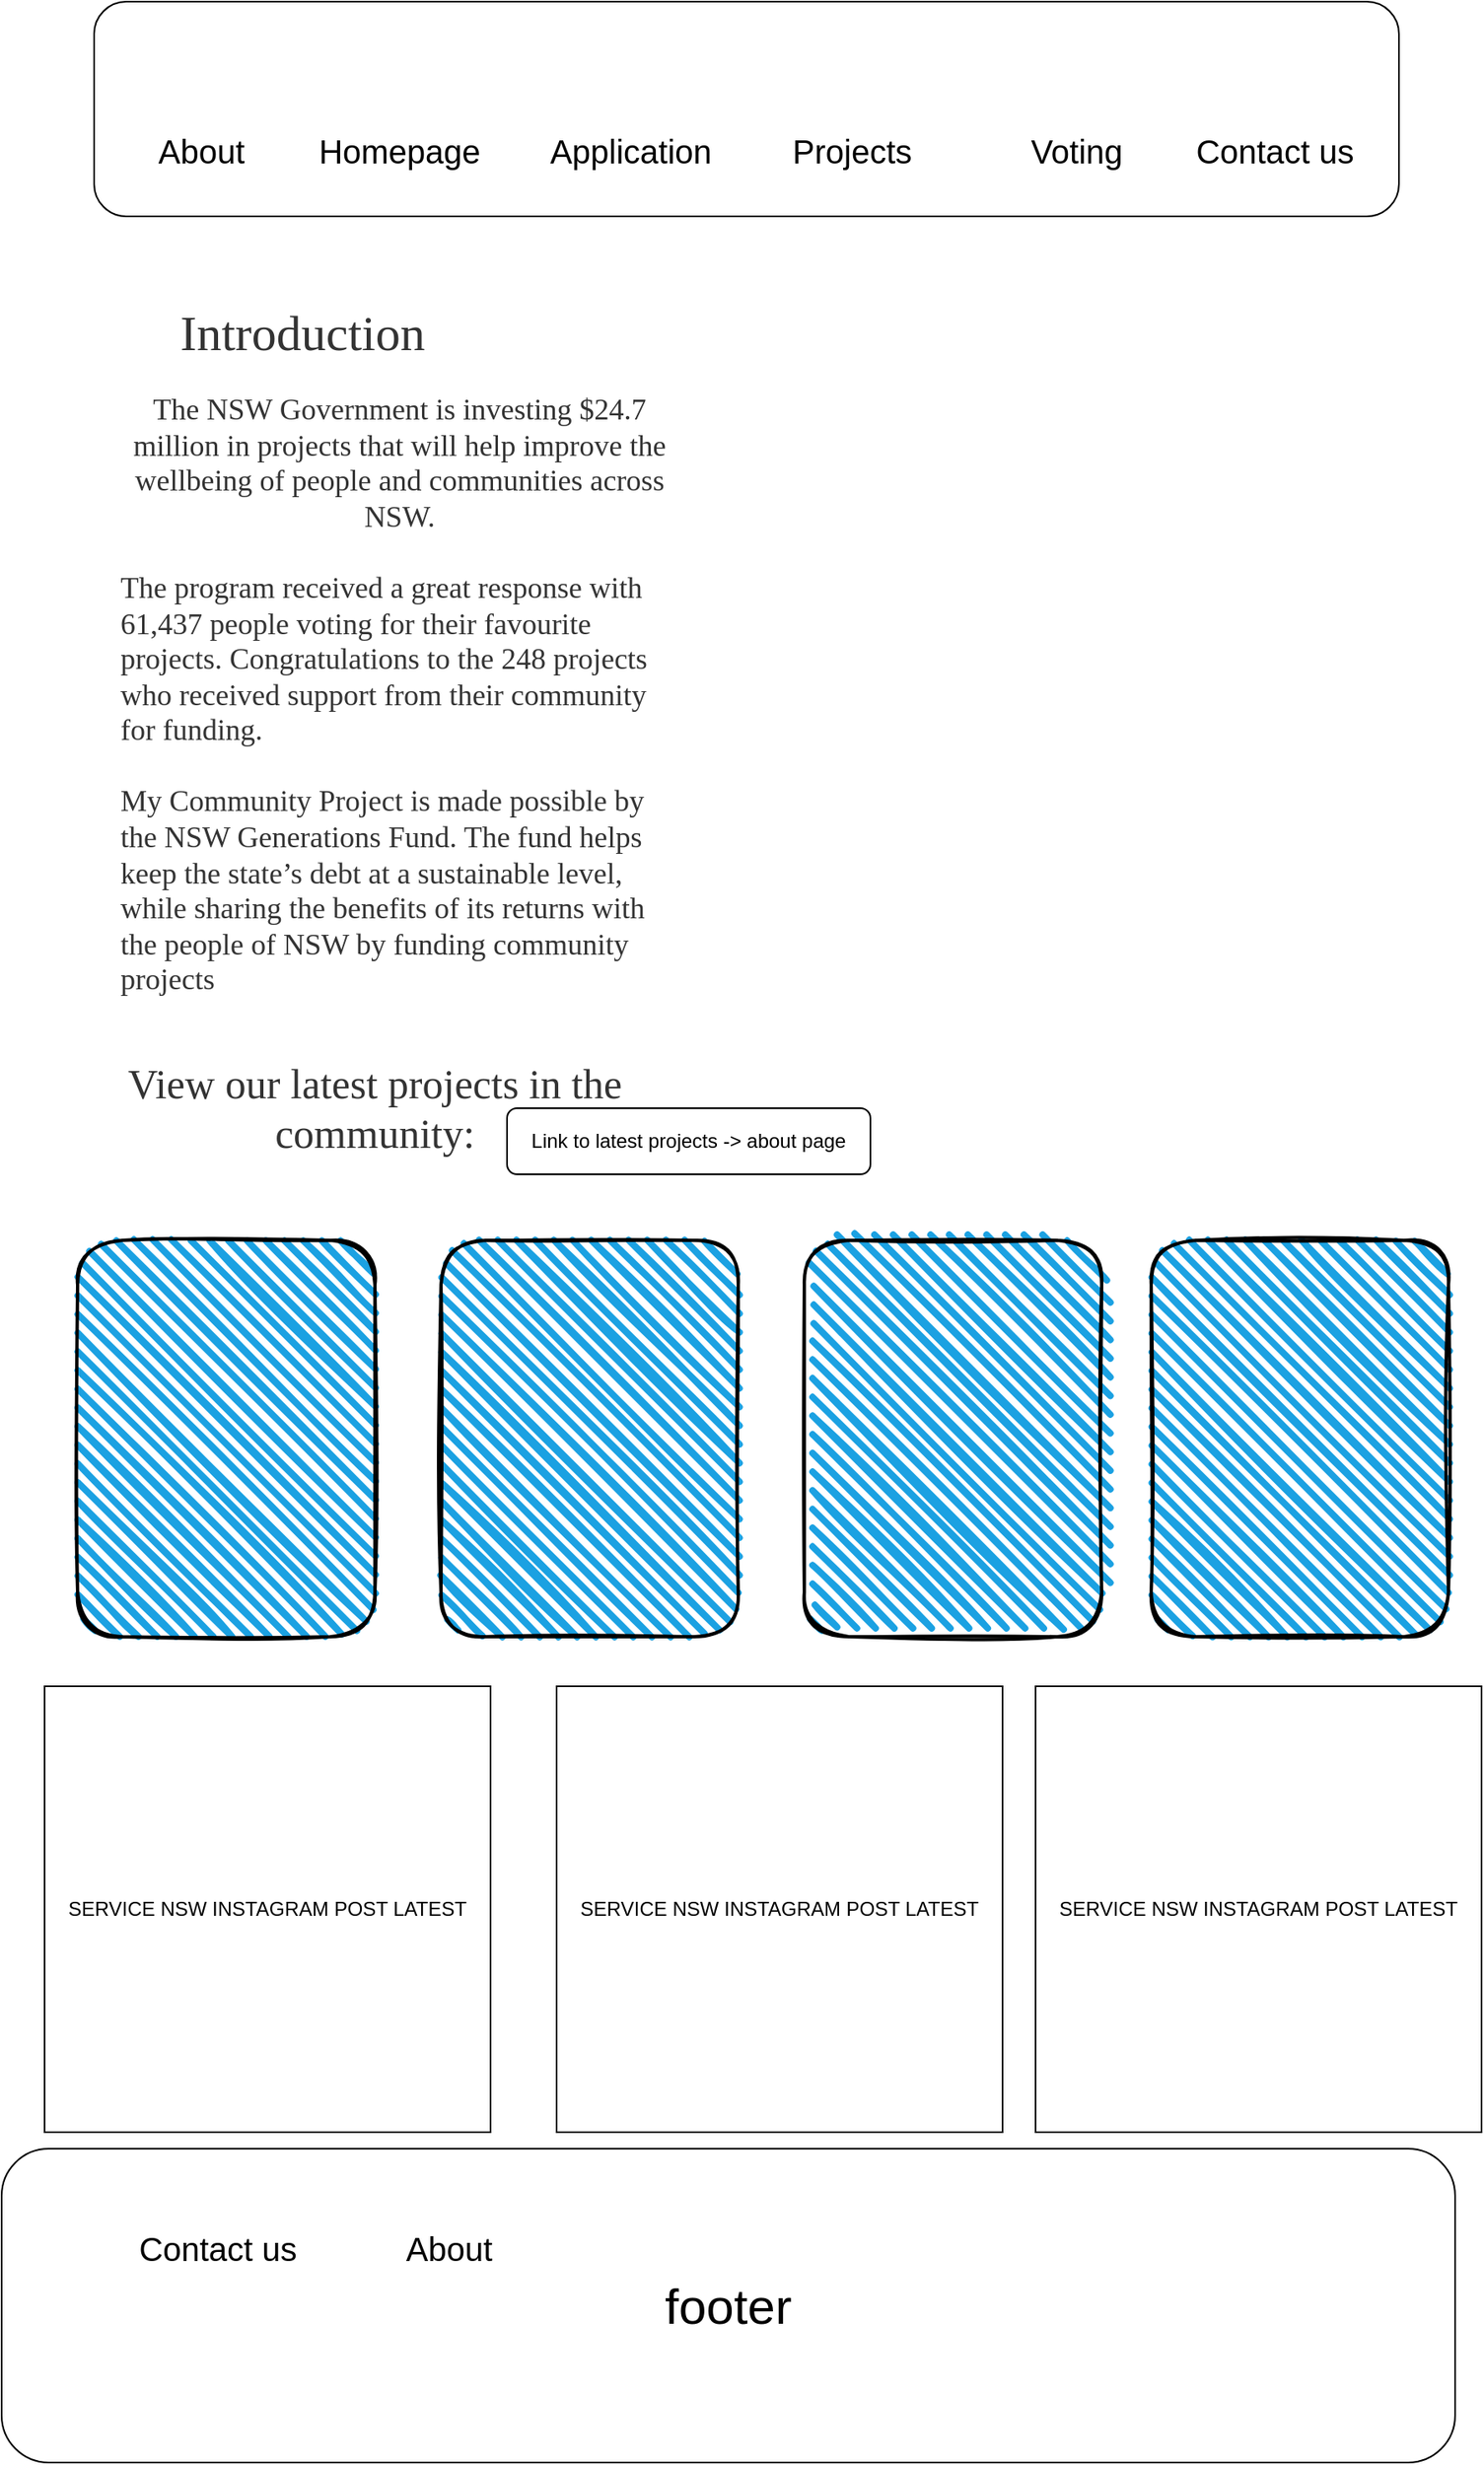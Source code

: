 <mxfile version="14.9.3" type="github" pages="5"><diagram id="1dUaDe0PEf2zZx4OmdAL" name="Homepage"><mxGraphModel dx="1711" dy="973" grid="1" gridSize="10" guides="1" tooltips="1" connect="1" arrows="1" fold="1" page="1" pageScale="1" pageWidth="827" pageHeight="1169" math="0" shadow="0"><root><mxCell id="e1TBsPv9pnRkq9R4arCn-0"/><mxCell id="e1TBsPv9pnRkq9R4arCn-1" parent="e1TBsPv9pnRkq9R4arCn-0"/><mxCell id="R2jMTtdc8J7K1zSxqaLJ-1" value="" style="rounded=1;whiteSpace=wrap;html=1;" vertex="1" parent="e1TBsPv9pnRkq9R4arCn-1"><mxGeometry x="30" y="20" width="790" height="130" as="geometry"/></mxCell><mxCell id="R2jMTtdc8J7K1zSxqaLJ-3" value="&lt;font style=&quot;font-size: 20px&quot;&gt;About&lt;/font&gt;" style="text;html=1;strokeColor=none;fillColor=none;align=center;verticalAlign=middle;whiteSpace=wrap;rounded=0;" vertex="1" parent="e1TBsPv9pnRkq9R4arCn-1"><mxGeometry x="20" y="90" width="150" height="40" as="geometry"/></mxCell><mxCell id="R2jMTtdc8J7K1zSxqaLJ-6" value="&lt;font style=&quot;font-size: 20px&quot;&gt;Homepage&lt;/font&gt;" style="text;html=1;strokeColor=none;fillColor=none;align=center;verticalAlign=middle;whiteSpace=wrap;rounded=0;" vertex="1" parent="e1TBsPv9pnRkq9R4arCn-1"><mxGeometry x="140" y="90" width="150" height="40" as="geometry"/></mxCell><mxCell id="R2jMTtdc8J7K1zSxqaLJ-8" value="&lt;font style=&quot;font-size: 20px&quot;&gt;Application&lt;/font&gt;" style="text;html=1;strokeColor=none;fillColor=none;align=center;verticalAlign=middle;whiteSpace=wrap;rounded=0;" vertex="1" parent="e1TBsPv9pnRkq9R4arCn-1"><mxGeometry x="280" y="90" width="150" height="40" as="geometry"/></mxCell><mxCell id="R2jMTtdc8J7K1zSxqaLJ-9" value="&lt;span style=&quot;font-size: 20px&quot;&gt;Projects&lt;/span&gt;&lt;span style=&quot;font-size: 20px&quot;&gt;&lt;br&gt;&lt;/span&gt;" style="text;html=1;strokeColor=none;fillColor=none;align=center;verticalAlign=middle;whiteSpace=wrap;rounded=0;" vertex="1" parent="e1TBsPv9pnRkq9R4arCn-1"><mxGeometry x="414" y="90" width="150" height="40" as="geometry"/></mxCell><mxCell id="R2jMTtdc8J7K1zSxqaLJ-10" value="&lt;span style=&quot;font-size: 20px&quot;&gt;Voting&lt;/span&gt;&lt;span style=&quot;font-size: 20px&quot;&gt;&lt;br&gt;&lt;/span&gt;" style="text;html=1;strokeColor=none;fillColor=none;align=center;verticalAlign=middle;whiteSpace=wrap;rounded=0;" vertex="1" parent="e1TBsPv9pnRkq9R4arCn-1"><mxGeometry x="550" y="90" width="150" height="40" as="geometry"/></mxCell><mxCell id="R2jMTtdc8J7K1zSxqaLJ-11" value="&lt;span style=&quot;font-size: 20px&quot;&gt;Contact us&lt;/span&gt;&lt;span style=&quot;font-size: 20px&quot;&gt;&lt;br&gt;&lt;/span&gt;" style="text;html=1;strokeColor=none;fillColor=none;align=center;verticalAlign=middle;whiteSpace=wrap;rounded=0;" vertex="1" parent="e1TBsPv9pnRkq9R4arCn-1"><mxGeometry x="670" y="90" width="150" height="40" as="geometry"/></mxCell><mxCell id="R2jMTtdc8J7K1zSxqaLJ-13" value="&lt;span style=&quot;color: rgb(51 , 51 , 51) ; font-family: &amp;#34;source sans pro&amp;#34; ; font-size: 30px ; text-align: left ; background-color: rgba(255 , 255 , 255 , 0.7)&quot;&gt;Introduction&amp;nbsp;&lt;/span&gt;" style="text;html=1;strokeColor=none;fillColor=none;align=center;verticalAlign=middle;whiteSpace=wrap;rounded=0;sketch=0;" vertex="1" parent="e1TBsPv9pnRkq9R4arCn-1"><mxGeometry x="50" y="160" width="220" height="120" as="geometry"/></mxCell><mxCell id="R2jMTtdc8J7K1zSxqaLJ-16" value="&lt;span style=&quot;color: rgb(51 , 51 , 51) ; font-family: &amp;#34;source sans pro&amp;#34; ; font-size: 18px ; text-align: left ; background-color: rgba(255 , 255 , 255 , 0.7)&quot;&gt;The NSW Government is investing $24.7 million in projects that will help improve the wellbeing of people and communities across NSW.&lt;/span&gt;&lt;div style=&quot;box-sizing: border-box ; color: rgb(51 , 51 , 51) ; font-family: &amp;#34;source sans pro&amp;#34; ; font-size: 18px ; text-align: left ; background-color: rgba(255 , 255 , 255 , 0.7)&quot;&gt;&lt;br style=&quot;box-sizing: border-box&quot;&gt;&lt;/div&gt;&lt;div style=&quot;box-sizing: border-box ; color: rgb(51 , 51 , 51) ; font-family: &amp;#34;source sans pro&amp;#34; ; font-size: 18px ; text-align: left ; background-color: rgba(255 , 255 , 255 , 0.7)&quot;&gt;The program received a great response with 61,437 people voting for their favourite projects. Congratulations to the 248 projects who received support from their community for funding.&lt;/div&gt;&lt;div style=&quot;box-sizing: border-box ; color: rgb(51 , 51 , 51) ; font-family: &amp;#34;source sans pro&amp;#34; ; font-size: 18px ; text-align: left ; background-color: rgba(255 , 255 , 255 , 0.7)&quot;&gt;&lt;br style=&quot;box-sizing: border-box&quot;&gt;&lt;/div&gt;&lt;div style=&quot;box-sizing: border-box ; color: rgb(51 , 51 , 51) ; font-family: &amp;#34;source sans pro&amp;#34; ; font-size: 18px ; text-align: left ; background-color: rgba(255 , 255 , 255 , 0.7)&quot;&gt;My Community Project is made possible by the NSW Generations Fund. The fund helps keep the state’s debt at a sustainable level, while sharing the benefits of its returns with the people of NSW by funding community projects&lt;/div&gt;" style="text;html=1;strokeColor=none;fillColor=none;align=center;verticalAlign=middle;whiteSpace=wrap;rounded=0;sketch=0;" vertex="1" parent="e1TBsPv9pnRkq9R4arCn-1"><mxGeometry x="45" y="350" width="340" height="180" as="geometry"/></mxCell><mxCell id="R2jMTtdc8J7K1zSxqaLJ-17" value="&lt;span style=&quot;color: rgb(51 , 51 , 51) ; font-family: &amp;#34;source sans pro&amp;#34; ; font-size: 25px ; text-align: left ; background-color: rgba(255 , 255 , 255 , 0.7)&quot;&gt;View our latest projects in the community:&lt;/span&gt;" style="text;html=1;strokeColor=none;fillColor=none;align=center;verticalAlign=middle;whiteSpace=wrap;rounded=0;sketch=0;" vertex="1" parent="e1TBsPv9pnRkq9R4arCn-1"><mxGeometry x="45" y="650" width="310" height="80" as="geometry"/></mxCell><mxCell id="R2jMTtdc8J7K1zSxqaLJ-18" value="Link to latest projects -&amp;gt; about page" style="rounded=1;whiteSpace=wrap;html=1;sketch=0;strokeColor=#000000;fillColor=none;" vertex="1" parent="e1TBsPv9pnRkq9R4arCn-1"><mxGeometry x="280" y="690" width="220" height="40" as="geometry"/></mxCell><mxCell id="R2jMTtdc8J7K1zSxqaLJ-21" value="" style="rounded=1;whiteSpace=wrap;html=1;strokeWidth=2;fillWeight=4;hachureGap=8;hachureAngle=45;fillColor=#1ba1e2;sketch=1;" vertex="1" parent="e1TBsPv9pnRkq9R4arCn-1"><mxGeometry x="670" y="770" width="180" height="240" as="geometry"/></mxCell><mxCell id="R2jMTtdc8J7K1zSxqaLJ-24" value="" style="rounded=1;whiteSpace=wrap;html=1;strokeWidth=2;fillWeight=4;hachureGap=8;hachureAngle=45;fillColor=#1ba1e2;sketch=1;" vertex="1" parent="e1TBsPv9pnRkq9R4arCn-1"><mxGeometry x="460" y="770" width="180" height="240" as="geometry"/></mxCell><mxCell id="R2jMTtdc8J7K1zSxqaLJ-25" value="" style="rounded=1;whiteSpace=wrap;html=1;strokeWidth=2;fillWeight=4;hachureGap=8;hachureAngle=45;fillColor=#1ba1e2;sketch=1;" vertex="1" parent="e1TBsPv9pnRkq9R4arCn-1"><mxGeometry x="240" y="770" width="180" height="240" as="geometry"/></mxCell><mxCell id="R2jMTtdc8J7K1zSxqaLJ-26" value="" style="rounded=1;whiteSpace=wrap;html=1;strokeWidth=2;fillWeight=4;hachureGap=8;hachureAngle=45;fillColor=#1ba1e2;sketch=1;" vertex="1" parent="e1TBsPv9pnRkq9R4arCn-1"><mxGeometry x="20" y="770" width="180" height="240" as="geometry"/></mxCell><mxCell id="R2jMTtdc8J7K1zSxqaLJ-28" value="SERVICE NSW INSTAGRAM POST LATEST" style="whiteSpace=wrap;html=1;aspect=fixed;rounded=0;sketch=0;strokeColor=#000000;fillColor=none;" vertex="1" parent="e1TBsPv9pnRkq9R4arCn-1"><mxGeometry y="1040" width="270" height="270" as="geometry"/></mxCell><mxCell id="R2jMTtdc8J7K1zSxqaLJ-29" value="SERVICE NSW INSTAGRAM POST LATEST" style="whiteSpace=wrap;html=1;aspect=fixed;rounded=0;sketch=0;strokeColor=#000000;fillColor=none;" vertex="1" parent="e1TBsPv9pnRkq9R4arCn-1"><mxGeometry x="310" y="1040" width="270" height="270" as="geometry"/></mxCell><mxCell id="R2jMTtdc8J7K1zSxqaLJ-30" value="SERVICE NSW INSTAGRAM POST LATEST" style="whiteSpace=wrap;html=1;aspect=fixed;rounded=0;sketch=0;strokeColor=#000000;fillColor=none;" vertex="1" parent="e1TBsPv9pnRkq9R4arCn-1"><mxGeometry x="600" y="1040" width="270" height="270" as="geometry"/></mxCell><mxCell id="R2jMTtdc8J7K1zSxqaLJ-32" value="&lt;font style=&quot;font-size: 30px&quot;&gt;footer&lt;/font&gt;" style="rounded=1;whiteSpace=wrap;html=1;sketch=0;strokeColor=#000000;fillColor=none;" vertex="1" parent="e1TBsPv9pnRkq9R4arCn-1"><mxGeometry x="-26" y="1320" width="880" height="190" as="geometry"/></mxCell><mxCell id="R2jMTtdc8J7K1zSxqaLJ-34" value="&lt;span style=&quot;font-size: 20px&quot;&gt;Contact us&lt;/span&gt;&lt;span style=&quot;font-size: 20px&quot;&gt;&lt;br&gt;&lt;/span&gt;" style="text;html=1;strokeColor=none;fillColor=none;align=center;verticalAlign=middle;whiteSpace=wrap;rounded=0;" vertex="1" parent="e1TBsPv9pnRkq9R4arCn-1"><mxGeometry x="30" y="1360" width="150" height="40" as="geometry"/></mxCell><mxCell id="R2jMTtdc8J7K1zSxqaLJ-35" value="&lt;font style=&quot;font-size: 20px&quot;&gt;About&lt;/font&gt;" style="text;html=1;strokeColor=none;fillColor=none;align=center;verticalAlign=middle;whiteSpace=wrap;rounded=0;" vertex="1" parent="e1TBsPv9pnRkq9R4arCn-1"><mxGeometry x="170" y="1360" width="150" height="40" as="geometry"/></mxCell></root></mxGraphModel></diagram><diagram id="HeUTjfiTR-nEguOm8jV1" name="About page"><mxGraphModel dx="1711" dy="973" grid="1" gridSize="10" guides="1" tooltips="1" connect="1" arrows="1" fold="1" page="1" pageScale="1" pageWidth="827" pageHeight="1169" math="0" shadow="0"><root><mxCell id="bRB12P7HTw3pBg_YjWyN-0"/><mxCell id="bRB12P7HTw3pBg_YjWyN-1" parent="bRB12P7HTw3pBg_YjWyN-0"/><mxCell id="3qyMMtzeMZMsBBRcEobi-0" value="&lt;font style=&quot;font-size: 20px&quot;&gt;About&lt;/font&gt;" style="text;html=1;strokeColor=none;fillColor=none;align=center;verticalAlign=middle;whiteSpace=wrap;rounded=0;" vertex="1" parent="bRB12P7HTw3pBg_YjWyN-1"><mxGeometry x="19" y="130" width="150" height="40" as="geometry"/></mxCell><mxCell id="3qyMMtzeMZMsBBRcEobi-1" value="&lt;font style=&quot;font-size: 20px&quot;&gt;Homepage&lt;/font&gt;" style="text;html=1;strokeColor=none;fillColor=none;align=center;verticalAlign=middle;whiteSpace=wrap;rounded=0;" vertex="1" parent="bRB12P7HTw3pBg_YjWyN-1"><mxGeometry x="109" y="130" width="150" height="40" as="geometry"/></mxCell><mxCell id="3qyMMtzeMZMsBBRcEobi-2" value="&lt;font style=&quot;font-size: 20px&quot;&gt;Application&lt;/font&gt;" style="text;html=1;strokeColor=none;fillColor=none;align=center;verticalAlign=middle;whiteSpace=wrap;rounded=0;" vertex="1" parent="bRB12P7HTw3pBg_YjWyN-1"><mxGeometry x="249" y="130" width="150" height="40" as="geometry"/></mxCell><mxCell id="3qyMMtzeMZMsBBRcEobi-3" value="&lt;span style=&quot;font-size: 20px&quot;&gt;Projects&lt;/span&gt;&lt;span style=&quot;font-size: 20px&quot;&gt;&lt;br&gt;&lt;/span&gt;" style="text;html=1;strokeColor=none;fillColor=none;align=center;verticalAlign=middle;whiteSpace=wrap;rounded=0;" vertex="1" parent="bRB12P7HTw3pBg_YjWyN-1"><mxGeometry x="383" y="130" width="150" height="40" as="geometry"/></mxCell><mxCell id="3qyMMtzeMZMsBBRcEobi-4" value="&lt;span style=&quot;font-size: 20px&quot;&gt;Voting&lt;/span&gt;&lt;span style=&quot;font-size: 20px&quot;&gt;&lt;br&gt;&lt;/span&gt;" style="text;html=1;strokeColor=none;fillColor=none;align=center;verticalAlign=middle;whiteSpace=wrap;rounded=0;" vertex="1" parent="bRB12P7HTw3pBg_YjWyN-1"><mxGeometry x="519" y="130" width="150" height="40" as="geometry"/></mxCell><mxCell id="3qyMMtzeMZMsBBRcEobi-5" value="&lt;span style=&quot;font-size: 20px&quot;&gt;Contact us&lt;br&gt;&lt;/span&gt;" style="text;html=1;strokeColor=none;fillColor=none;align=center;verticalAlign=middle;whiteSpace=wrap;rounded=0;" vertex="1" parent="bRB12P7HTw3pBg_YjWyN-1"><mxGeometry x="646" y="130" width="150" height="40" as="geometry"/></mxCell><mxCell id="3qyMMtzeMZMsBBRcEobi-6" value="" style="rounded=1;whiteSpace=wrap;html=1;sketch=0;strokeColor=#000000;fillColor=none;" vertex="1" parent="bRB12P7HTw3pBg_YjWyN-1"><mxGeometry x="19" y="40" width="790" height="140" as="geometry"/></mxCell><mxCell id="3qyMMtzeMZMsBBRcEobi-8" value="" style="rounded=0;whiteSpace=wrap;html=1;sketch=0;strokeColor=#000000;fillColor=none;" vertex="1" parent="bRB12P7HTw3pBg_YjWyN-1"><mxGeometry x="30" y="190" width="480" height="210" as="geometry"/></mxCell><mxCell id="v_bGzU4HYpboSnX9ikc--1" value="&lt;span style=&quot;font-size: 30px&quot;&gt;About us&lt;br&gt;&lt;/span&gt;" style="text;html=1;strokeColor=none;fillColor=none;align=center;verticalAlign=middle;whiteSpace=wrap;rounded=0;sketch=0;" vertex="1" parent="bRB12P7HTw3pBg_YjWyN-1"><mxGeometry x="-40" y="180" width="310" height="80" as="geometry"/></mxCell><mxCell id="v_bGzU4HYpboSnX9ikc--2" value="&lt;span style=&quot;color: rgb(51 , 51 , 51) ; font-family: &amp;#34;source sans pro&amp;#34; ; font-size: 30px ; text-align: left ; background-color: rgba(255 , 255 , 255 , 0.7)&quot;&gt;Eligibility:&lt;/span&gt;" style="text;html=1;strokeColor=none;fillColor=none;align=center;verticalAlign=middle;whiteSpace=wrap;rounded=0;sketch=0;" vertex="1" parent="bRB12P7HTw3pBg_YjWyN-1"><mxGeometry x="30" y="390" width="170" height="100" as="geometry"/></mxCell><mxCell id="v_bGzU4HYpboSnX9ikc--3" value="&lt;meta charset=&quot;utf-8&quot;&gt;&lt;span style=&quot;color: rgb(51, 51, 51); font-family: &amp;quot;source sans pro&amp;quot;; font-size: 25px; font-style: normal; font-weight: 400; letter-spacing: normal; text-align: left; text-indent: 0px; text-transform: none; word-spacing: 0px; background-color: rgba(255, 255, 255, 0.7); display: inline; float: none;&quot;&gt;Latest projects:&amp;nbsp;&lt;/span&gt;" style="text;whiteSpace=wrap;html=1;" vertex="1" parent="bRB12P7HTw3pBg_YjWyN-1"><mxGeometry x="40" y="670" width="190" height="30" as="geometry"/></mxCell><mxCell id="v_bGzU4HYpboSnX9ikc--4" value="" style="rounded=0;whiteSpace=wrap;html=1;sketch=0;strokeColor=#000000;fillColor=none;" vertex="1" parent="bRB12P7HTw3pBg_YjWyN-1"><mxGeometry x="19" y="420" width="480" height="210" as="geometry"/></mxCell><mxCell id="v_bGzU4HYpboSnX9ikc--5" value="" style="rounded=0;whiteSpace=wrap;html=1;sketch=0;strokeColor=#000000;fillColor=none;" vertex="1" parent="bRB12P7HTw3pBg_YjWyN-1"><mxGeometry x="30" y="670" width="480" height="210" as="geometry"/></mxCell><mxCell id="v_bGzU4HYpboSnX9ikc--6" value="" style="rounded=1;whiteSpace=wrap;html=1;strokeWidth=2;fillWeight=4;hachureGap=8;hachureAngle=45;fillColor=#1ba1e2;sketch=1;" vertex="1" parent="bRB12P7HTw3pBg_YjWyN-1"><mxGeometry x="533" y="670" width="280" height="220" as="geometry"/></mxCell><mxCell id="v_bGzU4HYpboSnX9ikc--7" value="" style="rounded=1;whiteSpace=wrap;html=1;strokeWidth=2;fillWeight=4;hachureGap=8;hachureAngle=45;fillColor=#1ba1e2;sketch=1;" vertex="1" parent="bRB12P7HTw3pBg_YjWyN-1"><mxGeometry x="533" y="440" width="280" height="220" as="geometry"/></mxCell><mxCell id="v_bGzU4HYpboSnX9ikc--8" value="" style="rounded=1;whiteSpace=wrap;html=1;strokeWidth=2;fillWeight=4;hachureGap=8;hachureAngle=45;fillColor=#1ba1e2;sketch=1;" vertex="1" parent="bRB12P7HTw3pBg_YjWyN-1"><mxGeometry x="529" y="200" width="280" height="220" as="geometry"/></mxCell><mxCell id="7HxsqVb13iD6EYKW9VMf-0" value="&lt;font style=&quot;font-size: 30px&quot;&gt;footer&lt;/font&gt;" style="rounded=1;whiteSpace=wrap;html=1;sketch=0;strokeColor=#000000;fillColor=none;" vertex="1" parent="bRB12P7HTw3pBg_YjWyN-1"><mxGeometry x="-53" y="930" width="880" height="190" as="geometry"/></mxCell><mxCell id="7HxsqVb13iD6EYKW9VMf-1" value="&lt;span style=&quot;font-size: 20px&quot;&gt;Contact us&lt;/span&gt;&lt;span style=&quot;font-size: 20px&quot;&gt;&lt;br&gt;&lt;/span&gt;" style="text;html=1;strokeColor=none;fillColor=none;align=center;verticalAlign=middle;whiteSpace=wrap;rounded=0;" vertex="1" parent="bRB12P7HTw3pBg_YjWyN-1"><mxGeometry x="3" y="970" width="150" height="40" as="geometry"/></mxCell><mxCell id="7HxsqVb13iD6EYKW9VMf-2" value="&lt;font style=&quot;font-size: 20px&quot;&gt;About&lt;/font&gt;" style="text;html=1;strokeColor=none;fillColor=none;align=center;verticalAlign=middle;whiteSpace=wrap;rounded=0;" vertex="1" parent="bRB12P7HTw3pBg_YjWyN-1"><mxGeometry x="143" y="970" width="150" height="40" as="geometry"/></mxCell></root></mxGraphModel></diagram><diagram id="DrHUp64R5D0veeke13bm" name="Application page"><mxGraphModel dx="1711" dy="973" grid="1" gridSize="10" guides="1" tooltips="1" connect="1" arrows="1" fold="1" page="1" pageScale="1" pageWidth="827" pageHeight="1169" math="0" shadow="0"><root><mxCell id="9gucJSzTHUMVE0YYLw2F-0"/><mxCell id="9gucJSzTHUMVE0YYLw2F-1" parent="9gucJSzTHUMVE0YYLw2F-0"/><mxCell id="vE6xeFniBbiLTWH3Uq6G-0" value="" style="rounded=1;whiteSpace=wrap;html=1;" vertex="1" parent="9gucJSzTHUMVE0YYLw2F-1"><mxGeometry x="30" y="20" width="790" height="130" as="geometry"/></mxCell><mxCell id="vE6xeFniBbiLTWH3Uq6G-1" value="&lt;font style=&quot;font-size: 20px&quot;&gt;About&lt;/font&gt;" style="text;html=1;strokeColor=none;fillColor=none;align=center;verticalAlign=middle;whiteSpace=wrap;rounded=0;" vertex="1" parent="9gucJSzTHUMVE0YYLw2F-1"><mxGeometry x="20" y="90" width="150" height="40" as="geometry"/></mxCell><mxCell id="vE6xeFniBbiLTWH3Uq6G-2" value="&lt;font style=&quot;font-size: 20px&quot;&gt;Homepage&lt;/font&gt;" style="text;html=1;strokeColor=none;fillColor=none;align=center;verticalAlign=middle;whiteSpace=wrap;rounded=0;" vertex="1" parent="9gucJSzTHUMVE0YYLw2F-1"><mxGeometry x="140" y="90" width="150" height="40" as="geometry"/></mxCell><mxCell id="vE6xeFniBbiLTWH3Uq6G-3" value="&lt;font style=&quot;font-size: 20px&quot;&gt;Application&lt;/font&gt;" style="text;html=1;strokeColor=none;fillColor=none;align=center;verticalAlign=middle;whiteSpace=wrap;rounded=0;" vertex="1" parent="9gucJSzTHUMVE0YYLw2F-1"><mxGeometry x="280" y="90" width="150" height="40" as="geometry"/></mxCell><mxCell id="vE6xeFniBbiLTWH3Uq6G-4" value="&lt;span style=&quot;font-size: 20px&quot;&gt;Projects&lt;/span&gt;&lt;span style=&quot;font-size: 20px&quot;&gt;&lt;br&gt;&lt;/span&gt;" style="text;html=1;strokeColor=none;fillColor=none;align=center;verticalAlign=middle;whiteSpace=wrap;rounded=0;" vertex="1" parent="9gucJSzTHUMVE0YYLw2F-1"><mxGeometry x="414" y="90" width="150" height="40" as="geometry"/></mxCell><mxCell id="vE6xeFniBbiLTWH3Uq6G-5" value="&lt;span style=&quot;font-size: 20px&quot;&gt;Voting&lt;/span&gt;&lt;span style=&quot;font-size: 20px&quot;&gt;&lt;br&gt;&lt;/span&gt;" style="text;html=1;strokeColor=none;fillColor=none;align=center;verticalAlign=middle;whiteSpace=wrap;rounded=0;" vertex="1" parent="9gucJSzTHUMVE0YYLw2F-1"><mxGeometry x="550" y="90" width="150" height="40" as="geometry"/></mxCell><mxCell id="vE6xeFniBbiLTWH3Uq6G-6" value="&lt;span style=&quot;font-size: 20px&quot;&gt;Contact us&lt;/span&gt;&lt;span style=&quot;font-size: 20px&quot;&gt;&lt;br&gt;&lt;/span&gt;" style="text;html=1;strokeColor=none;fillColor=none;align=center;verticalAlign=middle;whiteSpace=wrap;rounded=0;" vertex="1" parent="9gucJSzTHUMVE0YYLw2F-1"><mxGeometry x="670" y="90" width="150" height="40" as="geometry"/></mxCell><mxCell id="vE6xeFniBbiLTWH3Uq6G-7" value="Title of project" style="text;html=1;fillColor=none;align=center;verticalAlign=middle;whiteSpace=wrap;rounded=0;sketch=0;strokeColor=#000000;" vertex="1" parent="9gucJSzTHUMVE0YYLw2F-1"><mxGeometry x="30" y="170" width="130" height="30" as="geometry"/></mxCell><mxCell id="vE6xeFniBbiLTWH3Uq6G-8" value="" style="rounded=1;whiteSpace=wrap;html=1;sketch=0;strokeColor=#000000;fillColor=none;" vertex="1" parent="9gucJSzTHUMVE0YYLw2F-1"><mxGeometry x="30" y="210" width="240" height="40" as="geometry"/></mxCell><mxCell id="vE6xeFniBbiLTWH3Uq6G-9" value="" style="rounded=1;whiteSpace=wrap;html=1;sketch=0;strokeColor=#000000;fillColor=none;" vertex="1" parent="9gucJSzTHUMVE0YYLw2F-1"><mxGeometry x="30" y="310" width="240" height="40" as="geometry"/></mxCell><mxCell id="vE6xeFniBbiLTWH3Uq6G-10" value="" style="rounded=1;whiteSpace=wrap;html=1;sketch=0;strokeColor=#000000;fillColor=none;" vertex="1" parent="9gucJSzTHUMVE0YYLw2F-1"><mxGeometry x="30" y="410" width="290" height="170" as="geometry"/></mxCell><mxCell id="vE6xeFniBbiLTWH3Uq6G-11" value="" style="rounded=1;whiteSpace=wrap;html=1;sketch=0;strokeColor=#000000;fillColor=none;" vertex="1" parent="9gucJSzTHUMVE0YYLw2F-1"><mxGeometry x="30" y="650" width="240" height="40" as="geometry"/></mxCell><mxCell id="vE6xeFniBbiLTWH3Uq6G-12" value="" style="rounded=1;whiteSpace=wrap;html=1;sketch=0;strokeColor=#000000;fillColor=none;" vertex="1" parent="9gucJSzTHUMVE0YYLw2F-1"><mxGeometry x="30" y="750" width="240" height="40" as="geometry"/></mxCell><mxCell id="vE6xeFniBbiLTWH3Uq6G-13" value="" style="rounded=1;whiteSpace=wrap;html=1;sketch=0;strokeColor=#000000;fillColor=none;" vertex="1" parent="9gucJSzTHUMVE0YYLw2F-1"><mxGeometry x="30" y="850" width="240" height="40" as="geometry"/></mxCell><mxCell id="vE6xeFniBbiLTWH3Uq6G-14" value="" style="rounded=1;whiteSpace=wrap;html=1;sketch=0;strokeColor=#000000;fillColor=none;" vertex="1" parent="9gucJSzTHUMVE0YYLw2F-1"><mxGeometry x="30" y="940" width="240" height="40" as="geometry"/></mxCell><mxCell id="vE6xeFniBbiLTWH3Uq6G-16" value="Organisation name" style="text;html=1;fillColor=none;align=center;verticalAlign=middle;whiteSpace=wrap;rounded=0;sketch=0;strokeColor=#000000;" vertex="1" parent="9gucJSzTHUMVE0YYLw2F-1"><mxGeometry x="30" y="270" width="130" height="30" as="geometry"/></mxCell><mxCell id="vE6xeFniBbiLTWH3Uq6G-17" value="Description" style="text;html=1;fillColor=none;align=center;verticalAlign=middle;whiteSpace=wrap;rounded=0;sketch=0;strokeColor=#000000;" vertex="1" parent="9gucJSzTHUMVE0YYLw2F-1"><mxGeometry x="30" y="360" width="130" height="30" as="geometry"/></mxCell><mxCell id="vE6xeFniBbiLTWH3Uq6G-18" value="Location" style="text;html=1;fillColor=none;align=center;verticalAlign=middle;whiteSpace=wrap;rounded=0;sketch=0;strokeColor=#000000;" vertex="1" parent="9gucJSzTHUMVE0YYLw2F-1"><mxGeometry x="30" y="600" width="130" height="30" as="geometry"/></mxCell><mxCell id="vE6xeFniBbiLTWH3Uq6G-19" value="Amount required" style="text;html=1;fillColor=none;align=center;verticalAlign=middle;whiteSpace=wrap;rounded=0;sketch=0;strokeColor=#000000;" vertex="1" parent="9gucJSzTHUMVE0YYLw2F-1"><mxGeometry x="30" y="710" width="130" height="30" as="geometry"/></mxCell><mxCell id="vE6xeFniBbiLTWH3Uq6G-20" value="Full Name" style="text;html=1;fillColor=none;align=center;verticalAlign=middle;whiteSpace=wrap;rounded=0;sketch=0;strokeColor=#000000;" vertex="1" parent="9gucJSzTHUMVE0YYLw2F-1"><mxGeometry x="30" y="810" width="130" height="30" as="geometry"/></mxCell><mxCell id="vE6xeFniBbiLTWH3Uq6G-21" value="Email" style="text;html=1;fillColor=none;align=center;verticalAlign=middle;whiteSpace=wrap;rounded=0;sketch=0;strokeColor=#000000;" vertex="1" parent="9gucJSzTHUMVE0YYLw2F-1"><mxGeometry x="30" y="900" width="130" height="30" as="geometry"/></mxCell><mxCell id="vE6xeFniBbiLTWH3Uq6G-24" value="I contsent to give all information to the Green team" style="html=1;shadow=0;dashed=0;shape=mxgraph.bootstrap.checkbox2;labelPosition=right;verticalLabelPosition=middle;align=left;verticalAlign=middle;gradientColor=#DEDEDE;fillColor=#EDEDED;checked=1;spacing=5;checkedFill=#0085FC;checkedStroke=#ffffff;rounded=0;sketch=0;strokeColor=#000000;strokeWidth=5;" vertex="1" parent="9gucJSzTHUMVE0YYLw2F-1"><mxGeometry x="30" y="1010" width="10" height="10" as="geometry"/></mxCell><mxCell id="vE6xeFniBbiLTWH3Uq6G-28" value="Submit" style="html=1;shadow=0;dashed=0;shape=mxgraph.bootstrap.rrect;rSize=5;strokeColor=none;strokeWidth=1;fillColor=#DB2843;fontColor=#FFFFFF;whiteSpace=wrap;align=left;verticalAlign=middle;spacingLeft=0;fontStyle=1;fontSize=14;spacing=5;rounded=0;sketch=0;" vertex="1" parent="9gucJSzTHUMVE0YYLw2F-1"><mxGeometry x="280" y="1040" width="110" height="40" as="geometry"/></mxCell><mxCell id="vE6xeFniBbiLTWH3Uq6G-29" value="Cancel" style="html=1;shadow=0;dashed=0;shape=mxgraph.bootstrap.rrect;rSize=5;strokeColor=none;strokeWidth=1;fillColor=#6C767D;fontColor=#FFFFFF;whiteSpace=wrap;align=left;verticalAlign=middle;spacingLeft=0;fontStyle=1;fontSize=14;spacing=5;rounded=0;sketch=0;" vertex="1" parent="9gucJSzTHUMVE0YYLw2F-1"><mxGeometry x="30" y="1040" width="100" height="40" as="geometry"/></mxCell><mxCell id="by6BH-1KtGFPWjKutEcB-0" value="&lt;font style=&quot;font-size: 30px&quot;&gt;footer&lt;/font&gt;" style="rounded=1;whiteSpace=wrap;html=1;sketch=0;strokeColor=#000000;fillColor=none;" vertex="1" parent="9gucJSzTHUMVE0YYLw2F-1"><mxGeometry x="-26" y="1110" width="880" height="190" as="geometry"/></mxCell><mxCell id="by6BH-1KtGFPWjKutEcB-1" value="&lt;span style=&quot;font-size: 20px&quot;&gt;Contact us&lt;/span&gt;&lt;span style=&quot;font-size: 20px&quot;&gt;&lt;br&gt;&lt;/span&gt;" style="text;html=1;strokeColor=none;fillColor=none;align=center;verticalAlign=middle;whiteSpace=wrap;rounded=0;" vertex="1" parent="9gucJSzTHUMVE0YYLw2F-1"><mxGeometry x="30" y="1150" width="150" height="40" as="geometry"/></mxCell><mxCell id="by6BH-1KtGFPWjKutEcB-2" value="&lt;font style=&quot;font-size: 20px&quot;&gt;About&lt;/font&gt;" style="text;html=1;strokeColor=none;fillColor=none;align=center;verticalAlign=middle;whiteSpace=wrap;rounded=0;" vertex="1" parent="9gucJSzTHUMVE0YYLw2F-1"><mxGeometry x="170" y="1150" width="150" height="40" as="geometry"/></mxCell></root></mxGraphModel></diagram><diagram id="kGKcuxXjVMUiBCFvjCRY" name="Page-4"><mxGraphModel dx="884" dy="973" grid="1" gridSize="10" guides="1" tooltips="1" connect="1" arrows="1" fold="1" page="1" pageScale="1" pageWidth="827" pageHeight="1169" math="0" shadow="0"><root><mxCell id="H97NjeNZznkyCyBJrR4w-0"/><mxCell id="H97NjeNZznkyCyBJrR4w-1" parent="H97NjeNZznkyCyBJrR4w-0"/></root></mxGraphModel></diagram><diagram id="MGQp0JzDzk2GV7B7IWRY" name="Page-5"><mxGraphModel dx="884" dy="973" grid="1" gridSize="10" guides="1" tooltips="1" connect="1" arrows="1" fold="1" page="1" pageScale="1" pageWidth="827" pageHeight="1169" math="0" shadow="0"><root><mxCell id="tCuz7xngRUyQmRglapi9-0"/><mxCell id="tCuz7xngRUyQmRglapi9-1" parent="tCuz7xngRUyQmRglapi9-0"/></root></mxGraphModel></diagram></mxfile>